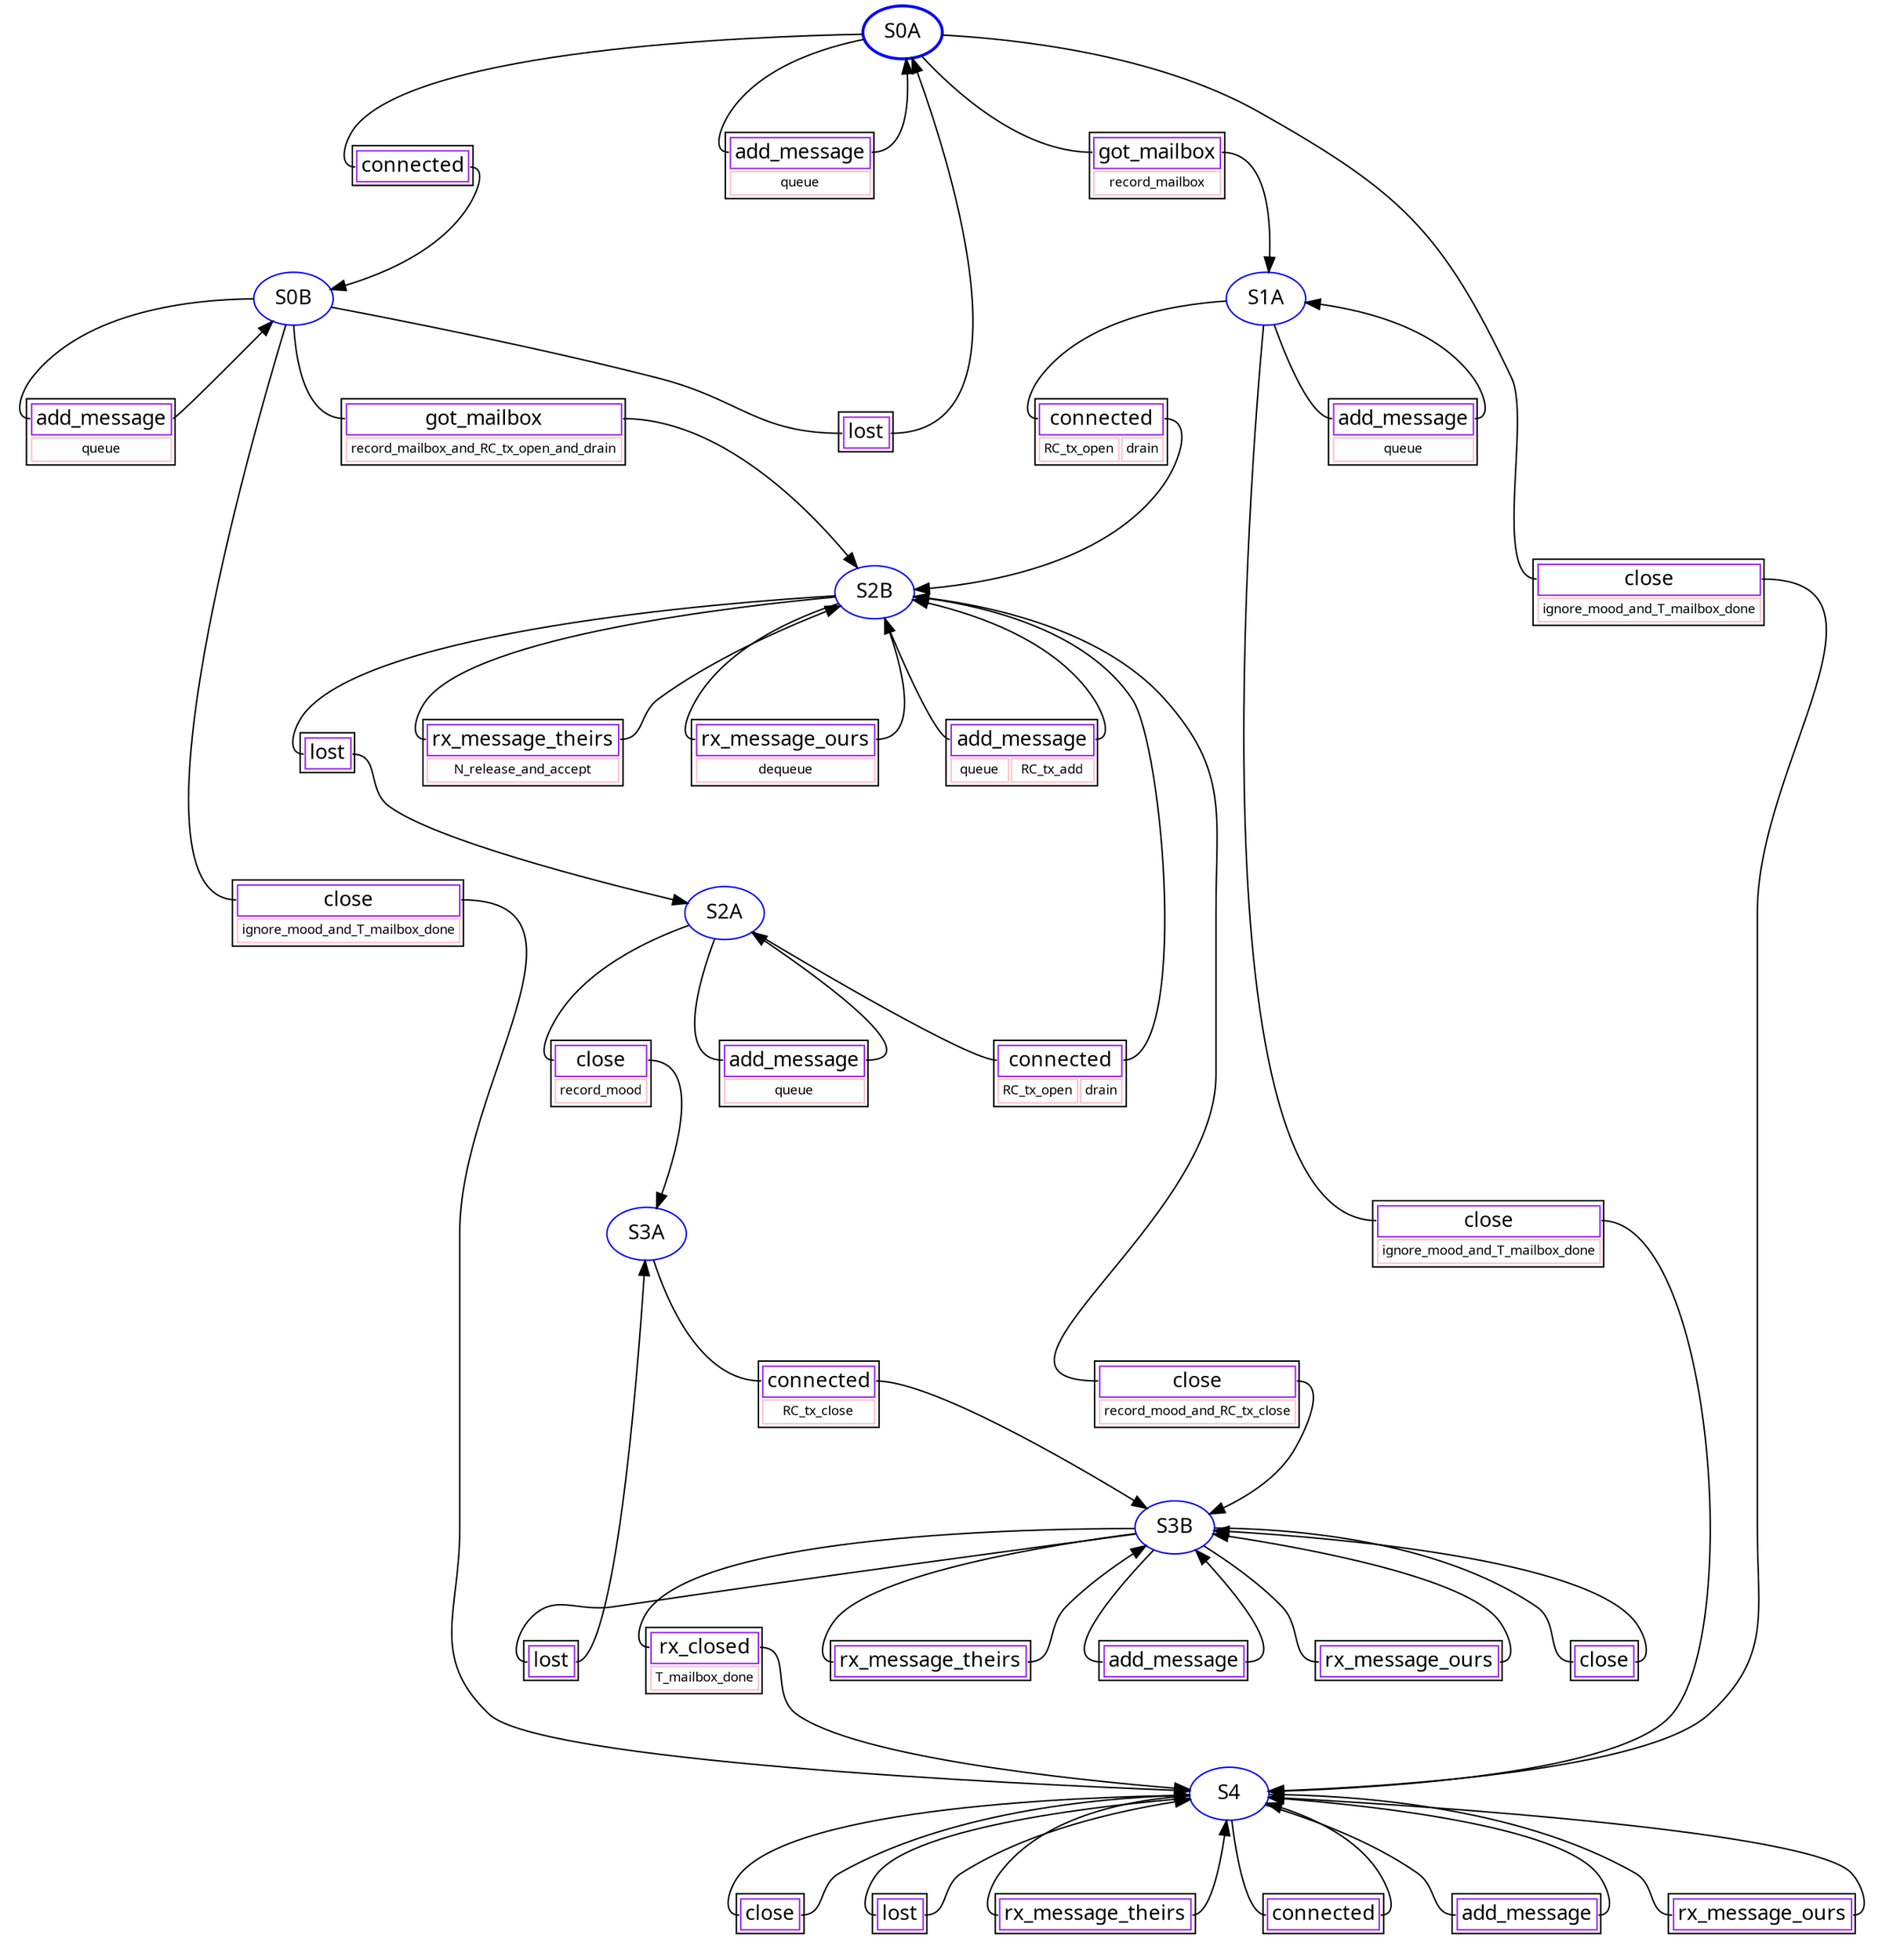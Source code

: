 digraph {
	graph [dpi=100 pack=true]
	node [fontname=Menlo]
	edge [fontname=Menlo]
	S3A [color=blue fontame=Menlo shape=ellipse style=""]
	S3B [color=blue fontame=Menlo shape=ellipse style=""]
	S1A [color=blue fontame=Menlo shape=ellipse style=""]
	S4 [color=blue fontame=Menlo shape=ellipse style=""]
	S2B [color=blue fontame=Menlo shape=ellipse style=""]
	S2A [color=blue fontame=Menlo shape=ellipse style=""]
	S0B [color=blue fontame=Menlo shape=ellipse style=""]
	S0A [color=blue fontame="Menlo-Bold" shape=ellipse style=bold]
	t0 [label=<<table ><tr ><td color="purple" port="tableport"><font face="menlo-italic">add_message</font></td></tr></table>> margin=0.2 shape=none]
	S3B -> t0:tableport:w [arrowhead=none]
	t0:tableport:e -> S3B
	t1 [label=<<table ><tr ><td color="purple" port="tableport"><font face="menlo-italic">close</font></td></tr></table>> margin=0.2 shape=none]
	S4 -> t1:tableport:w [arrowhead=none]
	t1:tableport:e -> S4
	t2 [label=<<table ><tr ><td color="purple" colspan="1" port="tableport"><font face="menlo-italic">close</font></td></tr><tr ><td color="pink"><font point-size="9">ignore_mood_and_T_mailbox_done</font></td></tr></table>> margin=0.2 shape=none]
	S0A -> t2:tableport:w [arrowhead=none]
	t2:tableport:e -> S4
	t3 [label=<<table ><tr ><td color="purple" port="tableport"><font face="menlo-italic">lost</font></td></tr></table>> margin=0.2 shape=none]
	S4 -> t3:tableport:w [arrowhead=none]
	t3:tableport:e -> S4
	t4 [label=<<table ><tr ><td color="purple" colspan="1" port="tableport"><font face="menlo-italic">add_message</font></td></tr><tr ><td color="pink"><font point-size="9">queue</font></td></tr></table>> margin=0.2 shape=none]
	S0B -> t4:tableport:w [arrowhead=none]
	t4:tableport:e -> S0B
	t5 [label=<<table ><tr ><td color="purple" port="tableport"><font face="menlo-italic">rx_message_theirs</font></td></tr></table>> margin=0.2 shape=none]
	S4 -> t5:tableport:w [arrowhead=none]
	t5:tableport:e -> S4
	t6 [label=<<table ><tr ><td color="purple" colspan="1" port="tableport"><font face="menlo-italic">add_message</font></td></tr><tr ><td color="pink"><font point-size="9">queue</font></td></tr></table>> margin=0.2 shape=none]
	S2A -> t6:tableport:w [arrowhead=none]
	t6:tableport:e -> S2A
	t7 [label=<<table ><tr ><td color="purple" colspan="1" port="tableport"><font face="menlo-italic">close</font></td></tr><tr ><td color="pink"><font point-size="9">record_mood</font></td></tr></table>> margin=0.2 shape=none]
	S2A -> t7:tableport:w [arrowhead=none]
	t7:tableport:e -> S3A
	t8 [label=<<table ><tr ><td color="purple" colspan="1" port="tableport"><font face="menlo-italic">close</font></td></tr><tr ><td color="pink"><font point-size="9">ignore_mood_and_T_mailbox_done</font></td></tr></table>> margin=0.2 shape=none]
	S0B -> t8:tableport:w [arrowhead=none]
	t8:tableport:e -> S4
	t9 [label=<<table ><tr ><td color="purple" port="tableport"><font face="menlo-italic">connected</font></td></tr></table>> margin=0.2 shape=none]
	S4 -> t9:tableport:w [arrowhead=none]
	t9:tableport:e -> S4
	t10 [label=<<table ><tr ><td color="purple" port="tableport"><font face="menlo-italic">add_message</font></td></tr></table>> margin=0.2 shape=none]
	S4 -> t10:tableport:w [arrowhead=none]
	t10:tableport:e -> S4
	t11 [label=<<table ><tr ><td color="purple" port="tableport"><font face="menlo-italic">rx_message_ours</font></td></tr></table>> margin=0.2 shape=none]
	S4 -> t11:tableport:w [arrowhead=none]
	t11:tableport:e -> S4
	t12 [label=<<table ><tr ><td color="purple" colspan="1" port="tableport"><font face="menlo-italic">add_message</font></td></tr><tr ><td color="pink"><font point-size="9">queue</font></td></tr></table>> margin=0.2 shape=none]
	S1A -> t12:tableport:w [arrowhead=none]
	t12:tableport:e -> S1A
	t13 [label=<<table ><tr ><td color="purple" colspan="1" port="tableport"><font face="menlo-italic">rx_message_ours</font></td></tr><tr ><td color="pink"><font point-size="9">dequeue</font></td></tr></table>> margin=0.2 shape=none]
	S2B -> t13:tableport:w [arrowhead=none]
	t13:tableport:e -> S2B
	t14 [label=<<table ><tr ><td color="purple" colspan="1" port="tableport"><font face="menlo-italic">add_message</font></td></tr><tr ><td color="pink"><font point-size="9">queue</font></td></tr></table>> margin=0.2 shape=none]
	S0A -> t14:tableport:w [arrowhead=none]
	t14:tableport:e -> S0A
	t15 [label=<<table ><tr ><td color="purple" colspan="1" port="tableport"><font face="menlo-italic">close</font></td></tr><tr ><td color="pink"><font point-size="9">ignore_mood_and_T_mailbox_done</font></td></tr></table>> margin=0.2 shape=none]
	S1A -> t15:tableport:w [arrowhead=none]
	t15:tableport:e -> S4
	t16 [label=<<table ><tr ><td color="purple" port="tableport"><font face="menlo-italic">connected</font></td></tr></table>> margin=0.2 shape=none]
	S0A -> t16:tableport:w [arrowhead=none]
	t16:tableport:e -> S0B
	t17 [label=<<table ><tr ><td color="purple" port="tableport"><font face="menlo-italic">rx_message_ours</font></td></tr></table>> margin=0.2 shape=none]
	S3B -> t17:tableport:w [arrowhead=none]
	t17:tableport:e -> S3B
	t18 [label=<<table ><tr ><td color="purple" colspan="1" port="tableport"><font face="menlo-italic">rx_closed</font></td></tr><tr ><td color="pink"><font point-size="9">T_mailbox_done</font></td></tr></table>> margin=0.2 shape=none]
	S3B -> t18:tableport:w [arrowhead=none]
	t18:tableport:e -> S4
	t19 [label=<<table ><tr ><td color="purple" colspan="2" port="tableport"><font face="menlo-italic">connected</font></td></tr><tr ><td color="pink"><font point-size="9">RC_tx_open</font></td><td color="pink"><font point-size="9">drain</font></td></tr></table>> margin=0.2 shape=none]
	S2A -> t19:tableport:w [arrowhead=none]
	t19:tableport:e -> S2B
	t20 [label=<<table ><tr ><td color="purple" port="tableport"><font face="menlo-italic">close</font></td></tr></table>> margin=0.2 shape=none]
	S3B -> t20:tableport:w [arrowhead=none]
	t20:tableport:e -> S3B
	t21 [label=<<table ><tr ><td color="purple" colspan="1" port="tableport"><font face="menlo-italic">got_mailbox</font></td></tr><tr ><td color="pink"><font point-size="9">record_mailbox_and_RC_tx_open_and_drain</font></td></tr></table>> margin=0.2 shape=none]
	S0B -> t21:tableport:w [arrowhead=none]
	t21:tableport:e -> S2B
	t22 [label=<<table ><tr ><td color="purple" colspan="2" port="tableport"><font face="menlo-italic">add_message</font></td></tr><tr ><td color="pink"><font point-size="9">queue</font></td><td color="pink"><font point-size="9">RC_tx_add</font></td></tr></table>> margin=0.2 shape=none]
	S2B -> t22:tableport:w [arrowhead=none]
	t22:tableport:e -> S2B
	t23 [label=<<table ><tr ><td color="purple" port="tableport"><font face="menlo-italic">lost</font></td></tr></table>> margin=0.2 shape=none]
	S2B -> t23:tableport:w [arrowhead=none]
	t23:tableport:e -> S2A
	t24 [label=<<table ><tr ><td color="purple" port="tableport"><font face="menlo-italic">lost</font></td></tr></table>> margin=0.2 shape=none]
	S3B -> t24:tableport:w [arrowhead=none]
	t24:tableport:e -> S3A
	t25 [label=<<table ><tr ><td color="purple" colspan="1" port="tableport"><font face="menlo-italic">got_mailbox</font></td></tr><tr ><td color="pink"><font point-size="9">record_mailbox</font></td></tr></table>> margin=0.2 shape=none]
	S0A -> t25:tableport:w [arrowhead=none]
	t25:tableport:e -> S1A
	t26 [label=<<table ><tr ><td color="purple" colspan="1" port="tableport"><font face="menlo-italic">close</font></td></tr><tr ><td color="pink"><font point-size="9">record_mood_and_RC_tx_close</font></td></tr></table>> margin=0.2 shape=none]
	S2B -> t26:tableport:w [arrowhead=none]
	t26:tableport:e -> S3B
	t27 [label=<<table ><tr ><td color="purple" colspan="1" port="tableport"><font face="menlo-italic">connected</font></td></tr><tr ><td color="pink"><font point-size="9">RC_tx_close</font></td></tr></table>> margin=0.2 shape=none]
	S3A -> t27:tableport:w [arrowhead=none]
	t27:tableport:e -> S3B
	t28 [label=<<table ><tr ><td color="purple" colspan="1" port="tableport"><font face="menlo-italic">rx_message_theirs</font></td></tr><tr ><td color="pink"><font point-size="9">N_release_and_accept</font></td></tr></table>> margin=0.2 shape=none]
	S2B -> t28:tableport:w [arrowhead=none]
	t28:tableport:e -> S2B
	t29 [label=<<table ><tr ><td color="purple" colspan="2" port="tableport"><font face="menlo-italic">connected</font></td></tr><tr ><td color="pink"><font point-size="9">RC_tx_open</font></td><td color="pink"><font point-size="9">drain</font></td></tr></table>> margin=0.2 shape=none]
	S1A -> t29:tableport:w [arrowhead=none]
	t29:tableport:e -> S2B
	t30 [label=<<table ><tr ><td color="purple" port="tableport"><font face="menlo-italic">lost</font></td></tr></table>> margin=0.2 shape=none]
	S0B -> t30:tableport:w [arrowhead=none]
	t30:tableport:e -> S0A
	t31 [label=<<table ><tr ><td color="purple" port="tableport"><font face="menlo-italic">rx_message_theirs</font></td></tr></table>> margin=0.2 shape=none]
	S3B -> t31:tableport:w [arrowhead=none]
	t31:tableport:e -> S3B
}
